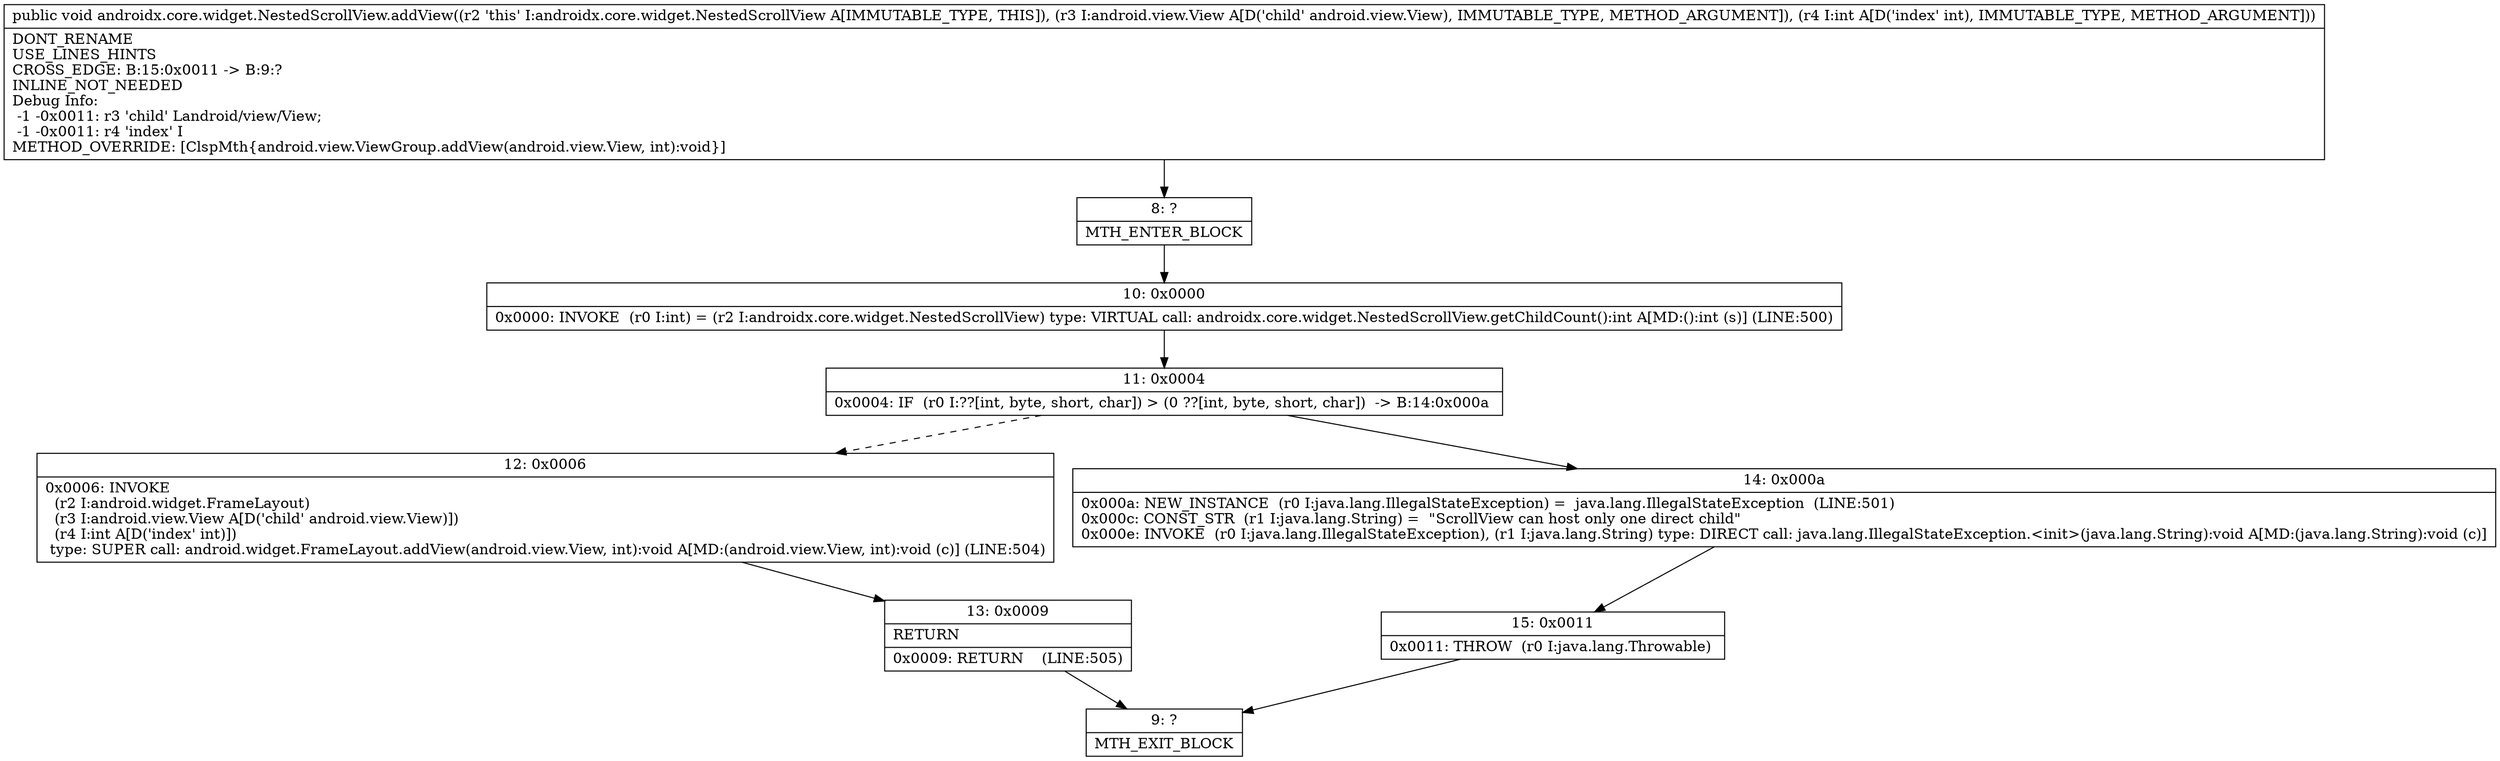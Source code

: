 digraph "CFG forandroidx.core.widget.NestedScrollView.addView(Landroid\/view\/View;I)V" {
Node_8 [shape=record,label="{8\:\ ?|MTH_ENTER_BLOCK\l}"];
Node_10 [shape=record,label="{10\:\ 0x0000|0x0000: INVOKE  (r0 I:int) = (r2 I:androidx.core.widget.NestedScrollView) type: VIRTUAL call: androidx.core.widget.NestedScrollView.getChildCount():int A[MD:():int (s)] (LINE:500)\l}"];
Node_11 [shape=record,label="{11\:\ 0x0004|0x0004: IF  (r0 I:??[int, byte, short, char]) \> (0 ??[int, byte, short, char])  \-\> B:14:0x000a \l}"];
Node_12 [shape=record,label="{12\:\ 0x0006|0x0006: INVOKE  \l  (r2 I:android.widget.FrameLayout)\l  (r3 I:android.view.View A[D('child' android.view.View)])\l  (r4 I:int A[D('index' int)])\l type: SUPER call: android.widget.FrameLayout.addView(android.view.View, int):void A[MD:(android.view.View, int):void (c)] (LINE:504)\l}"];
Node_13 [shape=record,label="{13\:\ 0x0009|RETURN\l|0x0009: RETURN    (LINE:505)\l}"];
Node_9 [shape=record,label="{9\:\ ?|MTH_EXIT_BLOCK\l}"];
Node_14 [shape=record,label="{14\:\ 0x000a|0x000a: NEW_INSTANCE  (r0 I:java.lang.IllegalStateException) =  java.lang.IllegalStateException  (LINE:501)\l0x000c: CONST_STR  (r1 I:java.lang.String) =  \"ScrollView can host only one direct child\" \l0x000e: INVOKE  (r0 I:java.lang.IllegalStateException), (r1 I:java.lang.String) type: DIRECT call: java.lang.IllegalStateException.\<init\>(java.lang.String):void A[MD:(java.lang.String):void (c)]\l}"];
Node_15 [shape=record,label="{15\:\ 0x0011|0x0011: THROW  (r0 I:java.lang.Throwable) \l}"];
MethodNode[shape=record,label="{public void androidx.core.widget.NestedScrollView.addView((r2 'this' I:androidx.core.widget.NestedScrollView A[IMMUTABLE_TYPE, THIS]), (r3 I:android.view.View A[D('child' android.view.View), IMMUTABLE_TYPE, METHOD_ARGUMENT]), (r4 I:int A[D('index' int), IMMUTABLE_TYPE, METHOD_ARGUMENT]))  | DONT_RENAME\lUSE_LINES_HINTS\lCROSS_EDGE: B:15:0x0011 \-\> B:9:?\lINLINE_NOT_NEEDED\lDebug Info:\l  \-1 \-0x0011: r3 'child' Landroid\/view\/View;\l  \-1 \-0x0011: r4 'index' I\lMETHOD_OVERRIDE: [ClspMth\{android.view.ViewGroup.addView(android.view.View, int):void\}]\l}"];
MethodNode -> Node_8;Node_8 -> Node_10;
Node_10 -> Node_11;
Node_11 -> Node_12[style=dashed];
Node_11 -> Node_14;
Node_12 -> Node_13;
Node_13 -> Node_9;
Node_14 -> Node_15;
Node_15 -> Node_9;
}

